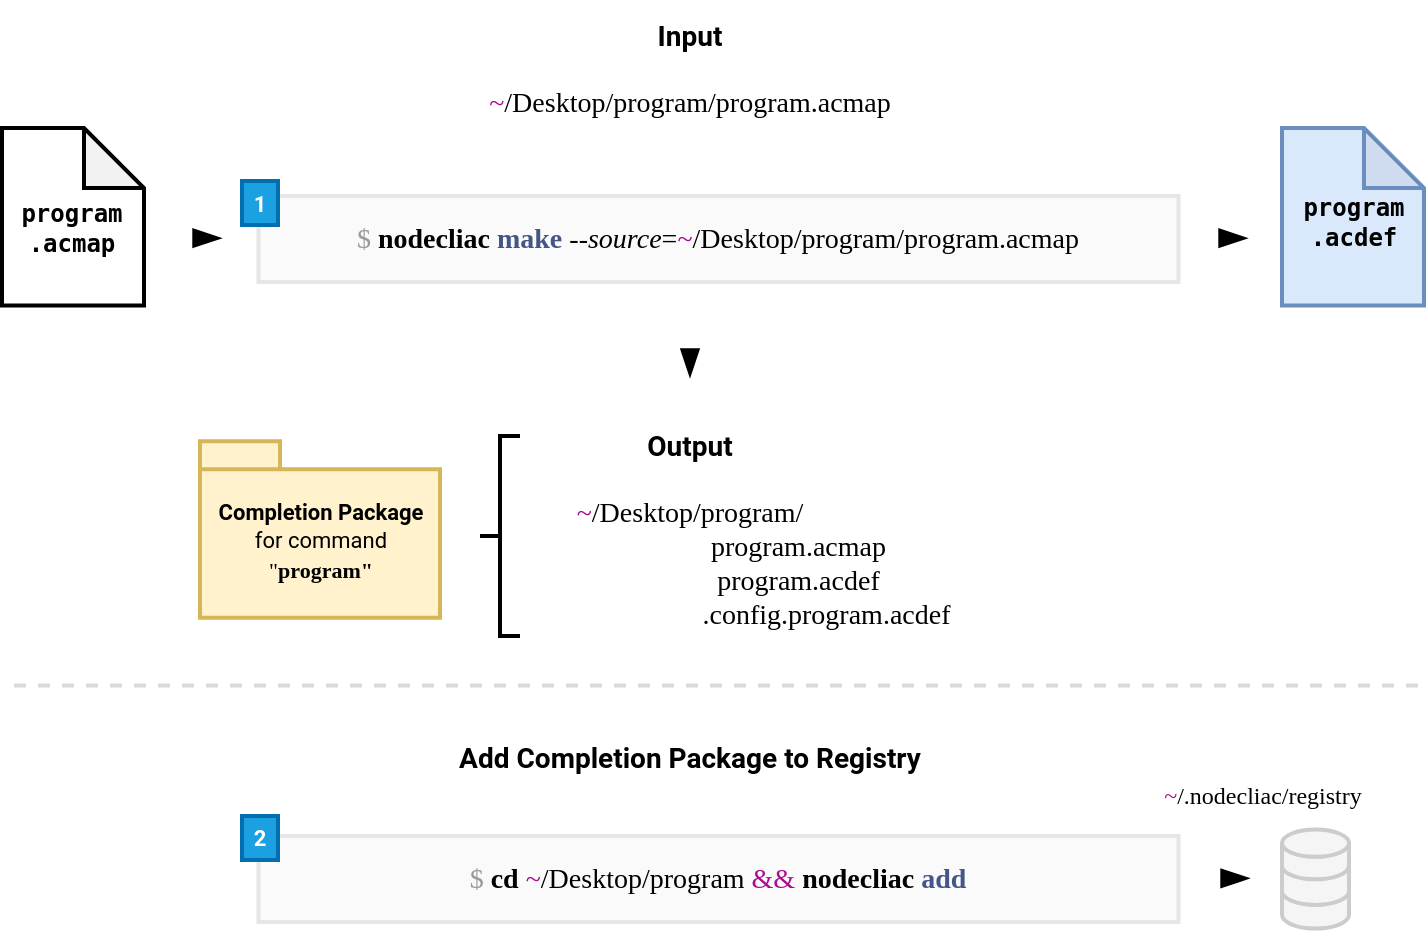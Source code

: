 <mxfile version="12.9.14" type="device"><diagram id="eQg-4vlV00FP2wzIp11V" name="Page-1"><mxGraphModel dx="829" dy="462" grid="1" gridSize="10" guides="1" tooltips="1" connect="1" arrows="1" fold="1" page="1" pageScale="1" pageWidth="850" pageHeight="1100" math="0" shadow="0"><root><mxCell id="0"/><mxCell id="1" parent="0"/><mxCell id="2HdHL_YvqqBx482Z7Fr5-1" value="&lt;b&gt;&lt;font face=&quot;DejaVu Sans Mono&quot;&gt;&lt;br&gt;&lt;/font&gt;&lt;/b&gt;" style="shape=note;whiteSpace=wrap;html=1;backgroundOutline=1;darkOpacity=0.05;rounded=0;shadow=0;strokeWidth=2;comic=0;" parent="1" vertex="1"><mxGeometry x="81" y="506" width="71" height="88.75" as="geometry"/></mxCell><mxCell id="2HdHL_YvqqBx482Z7Fr5-2" value="&lt;font style=&quot;font-size: 14px&quot; face=&quot;Consolas&quot;&gt;&lt;font face=&quot;Roboto&quot;&gt;&lt;b&gt;Output&lt;/b&gt;&lt;/font&gt;&lt;br&gt;&lt;br&gt;&lt;font color=&quot;#aa0c91&quot;&gt;~&lt;/font&gt;/Desktop/program/&lt;br&gt;&amp;nbsp; &amp;nbsp; &amp;nbsp; &amp;nbsp; &amp;nbsp; &amp;nbsp; &amp;nbsp; &amp;nbsp; &amp;nbsp; &amp;nbsp; &amp;nbsp; &amp;nbsp; &amp;nbsp; &amp;nbsp; &amp;nbsp;&amp;nbsp; program.acmap&lt;br&gt;&amp;nbsp; &amp;nbsp; &amp;nbsp; &amp;nbsp; &amp;nbsp; &amp;nbsp; &amp;nbsp; &amp;nbsp; &amp;nbsp; &amp;nbsp; &amp;nbsp; &amp;nbsp; &amp;nbsp; &amp;nbsp; &amp;nbsp;&amp;nbsp; program.acdef&lt;br&gt;&amp;nbsp; &amp;nbsp; &amp;nbsp; &amp;nbsp; &amp;nbsp; &amp;nbsp; &amp;nbsp; &amp;nbsp; &amp;nbsp; &amp;nbsp; &amp;nbsp; &amp;nbsp; &amp;nbsp; &amp;nbsp; &amp;nbsp; &amp;nbsp; &amp;nbsp; &amp;nbsp; &amp;nbsp; &amp;nbsp;.config.program.acdef&lt;/font&gt;" style="text;html=1;align=center;verticalAlign=middle;whiteSpace=wrap;rounded=0;shadow=0;glass=0;comic=0;" parent="1" vertex="1"><mxGeometry x="99" y="636.75" width="652" height="140" as="geometry"/></mxCell><mxCell id="2HdHL_YvqqBx482Z7Fr5-3" value="&lt;font style=&quot;font-size: 14px&quot;&gt;&lt;font color=&quot;#999999&quot;&gt;$&lt;/font&gt; &lt;b style=&quot;color: rgb(0 , 0 , 0)&quot;&gt;nodecliac&lt;/b&gt; &lt;b&gt;&lt;font color=&quot;#445588&quot;&gt;make&lt;/font&gt;&lt;/b&gt;&lt;b style=&quot;color: rgb(0 , 0 , 0)&quot;&gt;&amp;nbsp;&lt;/b&gt;&lt;span style=&quot;color: rgb(0 , 0 , 0)&quot;&gt;&lt;font&gt;&lt;i&gt;--source&lt;/i&gt;=&lt;/font&gt;&lt;/span&gt;&lt;font color=&quot;#aa0c91&quot;&gt;~&lt;/font&gt;&lt;font style=&quot;color: rgb(0 , 0 , 0)&quot;&gt;/Desktop/program/program.acmap&lt;/font&gt;&lt;/font&gt;" style="rounded=0;whiteSpace=wrap;html=1;strokeWidth=2;fillColor=#fafafa;shadow=0;strokeColor=#E6E6E6;comic=0;glass=0;fontFamily=Consolas;" parent="1" vertex="1"><mxGeometry x="209.25" y="540" width="460" height="43" as="geometry"/></mxCell><mxCell id="2HdHL_YvqqBx482Z7Fr5-4" value="&lt;font style=&quot;font-size: 14px&quot; face=&quot;Consolas&quot;&gt;&lt;font face=&quot;Roboto&quot;&gt;&lt;b&gt;Input&lt;/b&gt;&lt;/font&gt;&lt;br&gt;&lt;br&gt;&lt;font color=&quot;#aa0c91&quot;&gt;~&lt;/font&gt;/Desktop/program/program.acmap&lt;br&gt;&lt;/font&gt;" style="text;html=1;align=center;verticalAlign=middle;whiteSpace=wrap;rounded=0;shadow=0;glass=0;comic=0;" parent="1" vertex="1"><mxGeometry x="99" y="442" width="652" height="70" as="geometry"/></mxCell><mxCell id="2HdHL_YvqqBx482Z7Fr5-5" value="&lt;b&gt;&lt;font face=&quot;DejaVu Sans Mono&quot;&gt;&lt;br&gt;&lt;/font&gt;&lt;/b&gt;&lt;div&gt;&lt;b&gt;&lt;font face=&quot;DejaVu Sans Mono&quot;&gt;program&lt;/font&gt;&lt;/b&gt;&lt;/div&gt;&lt;div&gt;&lt;b&gt;&lt;font face=&quot;DejaVu Sans Mono&quot;&gt;.acmap&lt;/font&gt;&lt;/b&gt;&lt;/div&gt;" style="text;html=1;strokeColor=none;fillColor=none;align=center;verticalAlign=middle;whiteSpace=wrap;rounded=0;shadow=0;glass=0;comic=0;fontSize=12;" parent="1" vertex="1"><mxGeometry x="86" y="547" width="60" height="3" as="geometry"/></mxCell><mxCell id="2HdHL_YvqqBx482Z7Fr5-6" value="&lt;b&gt;&lt;font face=&quot;DejaVu Sans Mono&quot;&gt;&lt;br&gt;&lt;/font&gt;&lt;/b&gt;" style="shape=note;whiteSpace=wrap;html=1;backgroundOutline=1;darkOpacity=0.05;rounded=0;shadow=0;strokeWidth=2;comic=0;fillColor=#dae8fc;strokeColor=#6c8ebf;" parent="1" vertex="1"><mxGeometry x="721" y="506" width="71" height="88.75" as="geometry"/></mxCell><mxCell id="2HdHL_YvqqBx482Z7Fr5-7" value="&lt;b&gt;&lt;font face=&quot;DejaVu Sans Mono&quot;&gt;&lt;br&gt;&lt;/font&gt;&lt;/b&gt;&lt;div&gt;&lt;b&gt;&lt;font face=&quot;DejaVu Sans Mono&quot;&gt;program&lt;/font&gt;&lt;/b&gt;&lt;/div&gt;&lt;div&gt;&lt;b&gt;&lt;font face=&quot;DejaVu Sans Mono&quot;&gt;.acdef&lt;/font&gt;&lt;/b&gt;&lt;/div&gt;&lt;div&gt;&lt;b&gt;&lt;font face=&quot;DejaVu Sans Mono&quot;&gt;&lt;br&gt;&lt;/font&gt;&lt;/b&gt;&lt;/div&gt;" style="text;html=1;strokeColor=none;fillColor=none;align=center;verticalAlign=middle;whiteSpace=wrap;rounded=0;shadow=0;glass=0;comic=0;fontSize=12;" parent="1" vertex="1"><mxGeometry x="726.5" y="551.5" width="60" height="3" as="geometry"/></mxCell><mxCell id="2HdHL_YvqqBx482Z7Fr5-8" value="" style="strokeWidth=2;html=1;shape=mxgraph.flowchart.annotation_2;align=left;labelPosition=right;pointerEvents=1;" parent="1" vertex="1"><mxGeometry x="320" y="660" width="20" height="100" as="geometry"/></mxCell><mxCell id="2HdHL_YvqqBx482Z7Fr5-9" value="&lt;div&gt;&lt;font style=&quot;font-size: 11px&quot; face=&quot;Roboto&quot;&gt;Completion Package &lt;br&gt;&lt;/font&gt;&lt;/div&gt;&lt;div&gt;&lt;span style=&quot;font-weight: normal&quot;&gt;&lt;font style=&quot;font-size: 11px&quot; face=&quot;Roboto&quot;&gt;for command&lt;/font&gt;&lt;/span&gt;&lt;/div&gt;&lt;div&gt;&lt;font style=&quot;font-size: 11px&quot;&gt;&lt;span style=&quot;font-weight: normal&quot;&gt;&lt;font face=&quot;Consolas&quot;&gt;&quot;&lt;/font&gt;&lt;/span&gt;&lt;font face=&quot;Consolas&quot;&gt;program&quot;&lt;/font&gt;&lt;/font&gt;&lt;/div&gt;" style="shape=folder;fontStyle=1;spacingTop=10;tabWidth=40;tabHeight=14;tabPosition=left;html=1;fillColor=#fff2cc;strokeColor=#d6b656;strokeWidth=2;" parent="1" vertex="1"><mxGeometry x="180" y="662.63" width="120" height="88.25" as="geometry"/></mxCell><mxCell id="2HdHL_YvqqBx482Z7Fr5-10" value="&lt;font style=&quot;font-size: 14px&quot; face=&quot;Consolas&quot;&gt;&lt;font face=&quot;Roboto&quot;&gt;&lt;b&gt;Add Completion Package to Registry&lt;/b&gt;&lt;/font&gt;&lt;br&gt;&lt;/font&gt;" style="text;html=1;align=center;verticalAlign=middle;whiteSpace=wrap;rounded=0;shadow=0;glass=0;comic=0;" parent="1" vertex="1"><mxGeometry x="99" y="750.88" width="652" height="140" as="geometry"/></mxCell><mxCell id="2HdHL_YvqqBx482Z7Fr5-11" value="&lt;font style=&quot;font-size: 11px&quot; face=&quot;Roboto&quot; color=&quot;#FFFFFF&quot;&gt;1&lt;/font&gt;" style="html=1;whiteSpace=wrap;comic=0;strokeWidth=2;fontFamily=Comic Sans MS;fontStyle=1;labelBackgroundColor=none;fillColor=#1ba1e2;strokeColor=#006EAF;fontColor=#ffffff;rounded=0;" parent="1" vertex="1"><mxGeometry x="201" y="532.5" width="18" height="22" as="geometry"/></mxCell><mxCell id="2HdHL_YvqqBx482Z7Fr5-12" value="" style="endArrow=none;dashed=1;html=1;strokeColor=#DBDBDB;strokeWidth=2;fontColor=#000000;" parent="1" edge="1"><mxGeometry width="50" height="50" relative="1" as="geometry"><mxPoint x="789" y="784.75" as="sourcePoint"/><mxPoint x="81" y="784.75" as="targetPoint"/></mxGeometry></mxCell><mxCell id="2HdHL_YvqqBx482Z7Fr5-13" value="&lt;font style=&quot;font-size: 14px&quot;&gt;&lt;font color=&quot;#999999&quot;&gt;$&lt;/font&gt; &lt;b style=&quot;color: rgb(0 , 0 , 0)&quot;&gt;cd &lt;/b&gt;&lt;span style=&quot;color: rgb(0 , 0 , 0)&quot;&gt;&lt;font color=&quot;#AA0C91&quot;&gt;~&lt;/font&gt;/Desktop/program &lt;font color=&quot;#AA0C91&quot;&gt;&amp;amp;&amp;amp;&lt;/font&gt;&lt;/span&gt;&lt;b style=&quot;color: rgb(0 , 0 , 0)&quot;&gt; nodecliac&lt;/b&gt;&lt;font color=&quot;#445588&quot;&gt;&lt;b&gt; &lt;/b&gt;&lt;/font&gt;&lt;b style=&quot;color: rgb(0 , 0 , 0)&quot;&gt;&lt;font color=&quot;#445588&quot;&gt;add&lt;/font&gt;&lt;/b&gt;&lt;/font&gt;" style="rounded=0;whiteSpace=wrap;html=1;strokeWidth=2;fillColor=#FAFAFA;shadow=0;strokeColor=#E6E6E6;comic=0;glass=0;fontFamily=Consolas;" parent="1" vertex="1"><mxGeometry x="209.25" y="860" width="460" height="43" as="geometry"/></mxCell><mxCell id="2HdHL_YvqqBx482Z7Fr5-14" value="&lt;font style=&quot;font-size: 11px&quot; face=&quot;Roboto&quot; color=&quot;#FFFFFF&quot;&gt;2&lt;/font&gt;" style="html=1;whiteSpace=wrap;comic=0;strokeWidth=2;fontFamily=Comic Sans MS;fontStyle=1;labelBackgroundColor=none;fillColor=#1ba1e2;strokeColor=#006EAF;rounded=0;fontColor=#ffffff;" parent="1" vertex="1"><mxGeometry x="201" y="850" width="18" height="22" as="geometry"/></mxCell><mxCell id="2HdHL_YvqqBx482Z7Fr5-15" value="" style="endArrow=blockThin;html=1;strokeColor=#000000;strokeWidth=3;fontColor=#000000;endFill=1;" parent="1" edge="1"><mxGeometry width="50" height="50" relative="1" as="geometry"><mxPoint x="180" y="561.1" as="sourcePoint"/><mxPoint x="190" y="561.1" as="targetPoint"/></mxGeometry></mxCell><mxCell id="2HdHL_YvqqBx482Z7Fr5-16" value="" style="endArrow=blockThin;html=1;strokeColor=#000000;strokeWidth=3;fontColor=#000000;endFill=1;" parent="1" edge="1"><mxGeometry width="50" height="50" relative="1" as="geometry"><mxPoint x="693" y="561.1" as="sourcePoint"/><mxPoint x="703" y="561.1" as="targetPoint"/></mxGeometry></mxCell><mxCell id="2HdHL_YvqqBx482Z7Fr5-17" value="" style="endArrow=blockThin;html=1;strokeColor=#000000;strokeWidth=3;fontColor=#000000;endFill=1;" parent="1" edge="1"><mxGeometry width="50" height="50" relative="1" as="geometry"><mxPoint x="425" y="620" as="sourcePoint"/><mxPoint x="425" y="630" as="targetPoint"/></mxGeometry></mxCell><mxCell id="2HdHL_YvqqBx482Z7Fr5-18" value="" style="html=1;verticalLabelPosition=bottom;align=center;labelBackgroundColor=#ffffff;verticalAlign=top;strokeWidth=2;strokeColor=#CCCCCC;shadow=0;dashed=0;shape=mxgraph.ios7.icons.data;rounded=0;comic=0;fillColor=#f5f5f5;fontColor=#333333;" parent="1" vertex="1"><mxGeometry x="721" y="856.74" width="33.5" height="49.53" as="geometry"/></mxCell><mxCell id="2HdHL_YvqqBx482Z7Fr5-19" value="" style="endArrow=blockThin;html=1;strokeColor=#000000;strokeWidth=3;fontColor=#000000;endFill=1;" parent="1" edge="1"><mxGeometry width="50" height="50" relative="1" as="geometry"><mxPoint x="694" y="881.17" as="sourcePoint"/><mxPoint x="704" y="881.17" as="targetPoint"/></mxGeometry></mxCell><mxCell id="2HdHL_YvqqBx482Z7Fr5-20" value="&lt;font face=&quot;Consolas&quot;&gt;&lt;font color=&quot;#aa0c91&quot;&gt;~&lt;/font&gt;/.nodecliac/registry&lt;/font&gt;" style="text;html=1;strokeColor=none;fillColor=none;align=center;verticalAlign=middle;whiteSpace=wrap;rounded=0;shadow=0;comic=0;labelBackgroundColor=none;fontColor=#000000;" parent="1" vertex="1"><mxGeometry x="631.25" y="830" width="160.75" height="20" as="geometry"/></mxCell></root></mxGraphModel></diagram></mxfile>